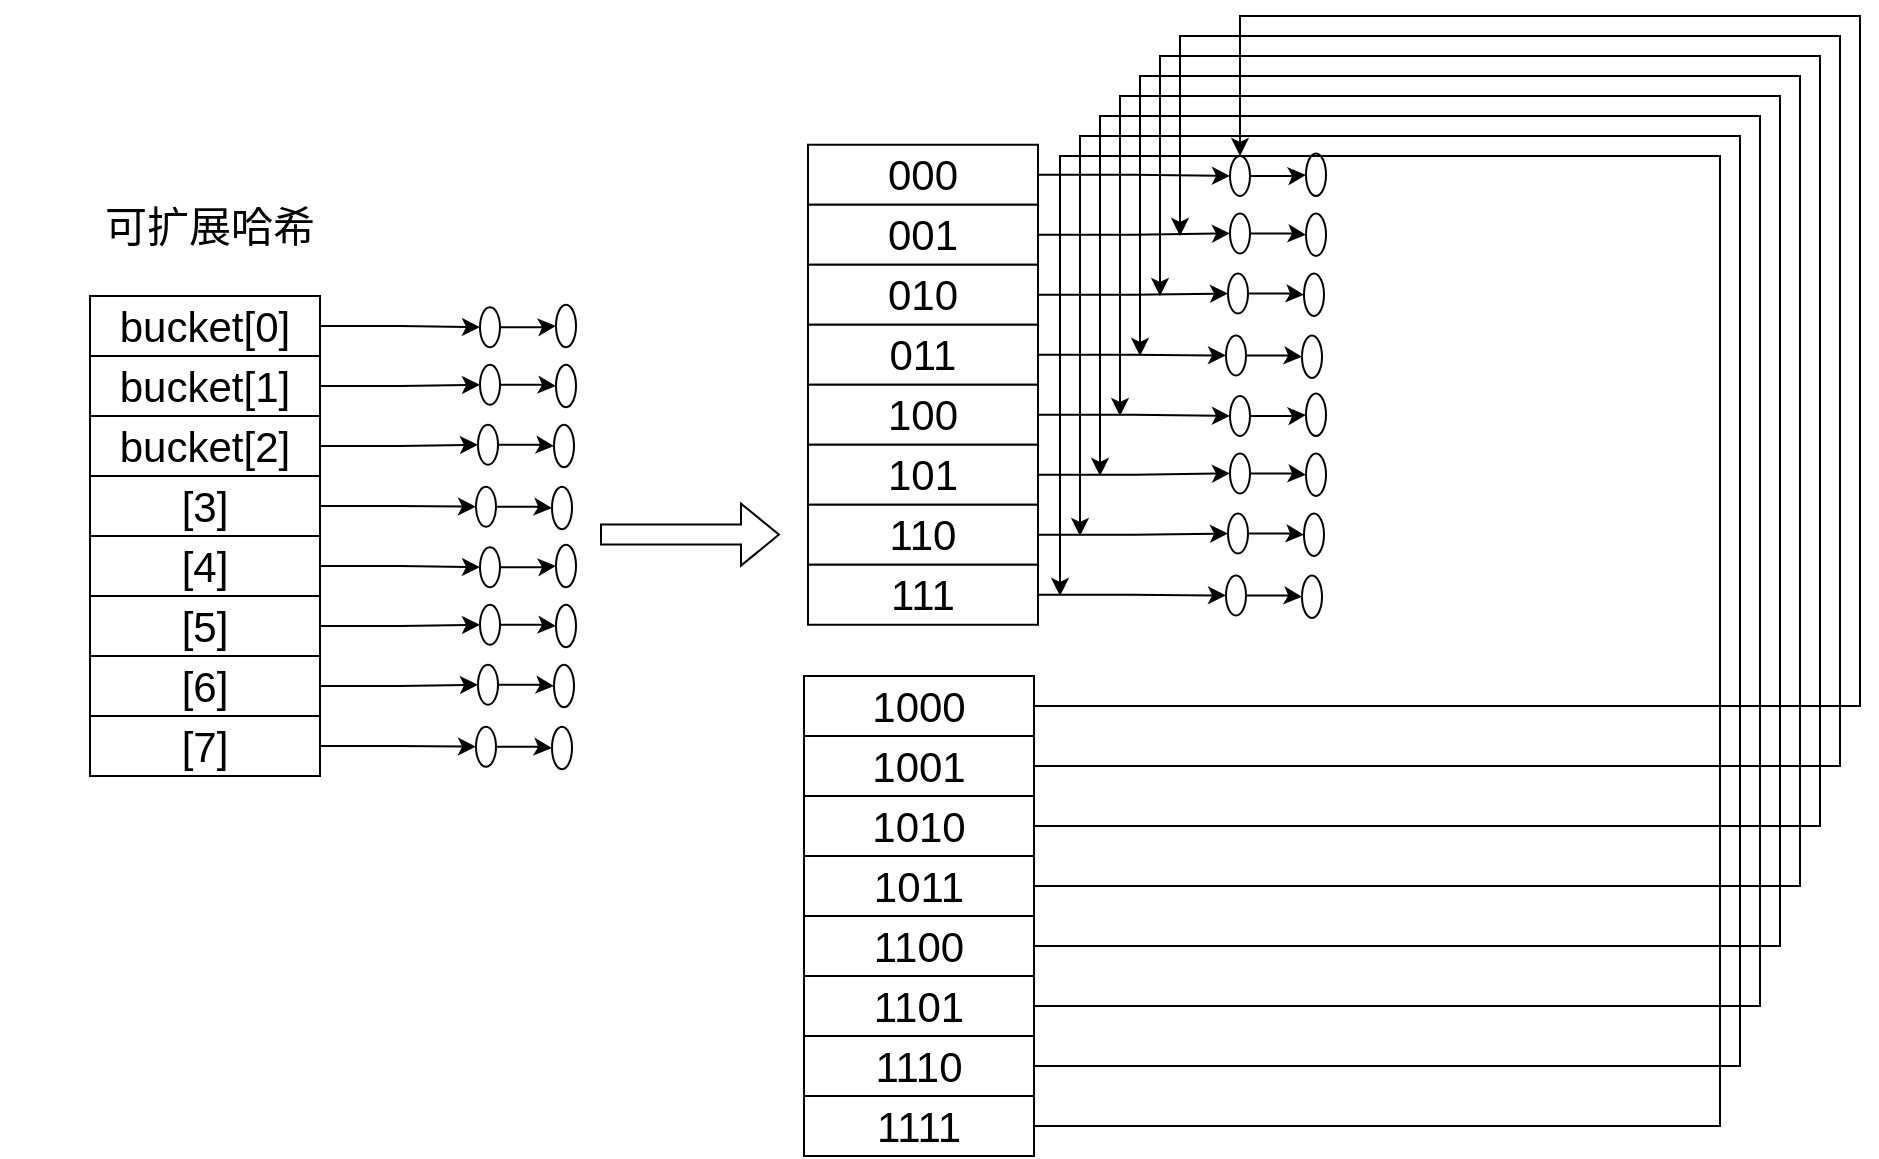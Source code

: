 <mxfile version="20.5.2" type="github">
  <diagram id="kzaMuW4ObIcSFCtCtGG3" name="第 1 页">
    <mxGraphModel dx="1198" dy="702" grid="1" gridSize="10" guides="1" tooltips="1" connect="1" arrows="1" fold="1" page="1" pageScale="1" pageWidth="1654" pageHeight="2336" math="0" shadow="0">
      <root>
        <mxCell id="0" />
        <mxCell id="1" parent="0" />
        <mxCell id="LKOx65WNBInHvOir7Cke-1" value="&lt;font style=&quot;font-size: 21px;&quot;&gt;可扩展哈希&lt;/font&gt;" style="text;html=1;strokeColor=none;fillColor=none;align=center;verticalAlign=middle;whiteSpace=wrap;rounded=0;" vertex="1" parent="1">
          <mxGeometry x="260" y="160" width="210" height="70" as="geometry" />
        </mxCell>
        <mxCell id="LKOx65WNBInHvOir7Cke-11" value="" style="edgeStyle=orthogonalEdgeStyle;rounded=0;orthogonalLoop=1;jettySize=auto;html=1;fontSize=21;" edge="1" parent="1" source="LKOx65WNBInHvOir7Cke-4" target="LKOx65WNBInHvOir7Cke-10">
          <mxGeometry relative="1" as="geometry" />
        </mxCell>
        <mxCell id="LKOx65WNBInHvOir7Cke-4" value="bucket[0]" style="rounded=0;whiteSpace=wrap;html=1;fontSize=21;" vertex="1" parent="1">
          <mxGeometry x="305" y="230" width="115" height="30" as="geometry" />
        </mxCell>
        <mxCell id="LKOx65WNBInHvOir7Cke-25" value="" style="edgeStyle=orthogonalEdgeStyle;rounded=0;orthogonalLoop=1;jettySize=auto;html=1;fontSize=21;" edge="1" parent="1" source="LKOx65WNBInHvOir7Cke-5" target="LKOx65WNBInHvOir7Cke-21">
          <mxGeometry relative="1" as="geometry" />
        </mxCell>
        <mxCell id="LKOx65WNBInHvOir7Cke-5" value="bucket[1]" style="rounded=0;whiteSpace=wrap;html=1;fontSize=21;" vertex="1" parent="1">
          <mxGeometry x="305" y="260" width="115" height="30" as="geometry" />
        </mxCell>
        <mxCell id="LKOx65WNBInHvOir7Cke-38" style="edgeStyle=orthogonalEdgeStyle;rounded=0;orthogonalLoop=1;jettySize=auto;html=1;exitX=1;exitY=0.5;exitDx=0;exitDy=0;entryX=0;entryY=0.5;entryDx=0;entryDy=0;fontSize=21;" edge="1" parent="1" source="LKOx65WNBInHvOir7Cke-6" target="LKOx65WNBInHvOir7Cke-29">
          <mxGeometry relative="1" as="geometry" />
        </mxCell>
        <mxCell id="LKOx65WNBInHvOir7Cke-6" value="bucket[2]" style="rounded=0;whiteSpace=wrap;html=1;fontSize=21;" vertex="1" parent="1">
          <mxGeometry x="305" y="290" width="115" height="30" as="geometry" />
        </mxCell>
        <mxCell id="LKOx65WNBInHvOir7Cke-39" style="edgeStyle=orthogonalEdgeStyle;rounded=0;orthogonalLoop=1;jettySize=auto;html=1;exitX=1;exitY=0.5;exitDx=0;exitDy=0;entryX=0;entryY=0.5;entryDx=0;entryDy=0;fontSize=21;" edge="1" parent="1" source="LKOx65WNBInHvOir7Cke-7" target="LKOx65WNBInHvOir7Cke-32">
          <mxGeometry relative="1" as="geometry" />
        </mxCell>
        <mxCell id="LKOx65WNBInHvOir7Cke-7" value="[3]" style="rounded=0;whiteSpace=wrap;html=1;fontSize=21;" vertex="1" parent="1">
          <mxGeometry x="305" y="320" width="115" height="30" as="geometry" />
        </mxCell>
        <mxCell id="LKOx65WNBInHvOir7Cke-13" value="" style="edgeStyle=orthogonalEdgeStyle;rounded=0;orthogonalLoop=1;jettySize=auto;html=1;fontSize=21;" edge="1" parent="1" source="LKOx65WNBInHvOir7Cke-10" target="LKOx65WNBInHvOir7Cke-12">
          <mxGeometry relative="1" as="geometry" />
        </mxCell>
        <mxCell id="LKOx65WNBInHvOir7Cke-10" value="" style="ellipse;whiteSpace=wrap;html=1;fontSize=21;" vertex="1" parent="1">
          <mxGeometry x="500" y="235.63" width="10" height="20" as="geometry" />
        </mxCell>
        <mxCell id="LKOx65WNBInHvOir7Cke-12" value="" style="ellipse;whiteSpace=wrap;html=1;fontSize=21;" vertex="1" parent="1">
          <mxGeometry x="538" y="234.38" width="10" height="21.25" as="geometry" />
        </mxCell>
        <mxCell id="LKOx65WNBInHvOir7Cke-20" value="" style="edgeStyle=orthogonalEdgeStyle;rounded=0;orthogonalLoop=1;jettySize=auto;html=1;fontSize=21;" edge="1" parent="1" source="LKOx65WNBInHvOir7Cke-21" target="LKOx65WNBInHvOir7Cke-22">
          <mxGeometry relative="1" as="geometry" />
        </mxCell>
        <mxCell id="LKOx65WNBInHvOir7Cke-21" value="" style="ellipse;whiteSpace=wrap;html=1;fontSize=21;" vertex="1" parent="1">
          <mxGeometry x="500" y="264.37" width="10" height="20" as="geometry" />
        </mxCell>
        <mxCell id="LKOx65WNBInHvOir7Cke-22" value="" style="ellipse;whiteSpace=wrap;html=1;fontSize=21;" vertex="1" parent="1">
          <mxGeometry x="538" y="264.37" width="10" height="21.25" as="geometry" />
        </mxCell>
        <mxCell id="LKOx65WNBInHvOir7Cke-28" value="" style="edgeStyle=orthogonalEdgeStyle;rounded=0;orthogonalLoop=1;jettySize=auto;html=1;fontSize=21;" edge="1" parent="1" source="LKOx65WNBInHvOir7Cke-29" target="LKOx65WNBInHvOir7Cke-30">
          <mxGeometry relative="1" as="geometry" />
        </mxCell>
        <mxCell id="LKOx65WNBInHvOir7Cke-29" value="" style="ellipse;whiteSpace=wrap;html=1;fontSize=21;" vertex="1" parent="1">
          <mxGeometry x="499" y="294.37" width="10" height="20" as="geometry" />
        </mxCell>
        <mxCell id="LKOx65WNBInHvOir7Cke-30" value="" style="ellipse;whiteSpace=wrap;html=1;fontSize=21;" vertex="1" parent="1">
          <mxGeometry x="537" y="294.37" width="10" height="21.25" as="geometry" />
        </mxCell>
        <mxCell id="LKOx65WNBInHvOir7Cke-31" value="" style="edgeStyle=orthogonalEdgeStyle;rounded=0;orthogonalLoop=1;jettySize=auto;html=1;fontSize=21;" edge="1" parent="1" source="LKOx65WNBInHvOir7Cke-32" target="LKOx65WNBInHvOir7Cke-33">
          <mxGeometry relative="1" as="geometry" />
        </mxCell>
        <mxCell id="LKOx65WNBInHvOir7Cke-32" value="" style="ellipse;whiteSpace=wrap;html=1;fontSize=21;" vertex="1" parent="1">
          <mxGeometry x="498" y="325.37" width="10" height="20" as="geometry" />
        </mxCell>
        <mxCell id="LKOx65WNBInHvOir7Cke-33" value="" style="ellipse;whiteSpace=wrap;html=1;fontSize=21;" vertex="1" parent="1">
          <mxGeometry x="536" y="325.37" width="10" height="21.25" as="geometry" />
        </mxCell>
        <mxCell id="LKOx65WNBInHvOir7Cke-44" value="" style="edgeStyle=orthogonalEdgeStyle;rounded=0;orthogonalLoop=1;jettySize=auto;html=1;fontSize=21;" edge="1" parent="1" source="LKOx65WNBInHvOir7Cke-45" target="LKOx65WNBInHvOir7Cke-53">
          <mxGeometry relative="1" as="geometry" />
        </mxCell>
        <mxCell id="LKOx65WNBInHvOir7Cke-45" value="[4]" style="rounded=0;whiteSpace=wrap;html=1;fontSize=21;" vertex="1" parent="1">
          <mxGeometry x="305" y="350" width="115" height="30" as="geometry" />
        </mxCell>
        <mxCell id="LKOx65WNBInHvOir7Cke-46" value="" style="edgeStyle=orthogonalEdgeStyle;rounded=0;orthogonalLoop=1;jettySize=auto;html=1;fontSize=21;" edge="1" parent="1" source="LKOx65WNBInHvOir7Cke-47" target="LKOx65WNBInHvOir7Cke-56">
          <mxGeometry relative="1" as="geometry" />
        </mxCell>
        <mxCell id="LKOx65WNBInHvOir7Cke-47" value="[5]" style="rounded=0;whiteSpace=wrap;html=1;fontSize=21;" vertex="1" parent="1">
          <mxGeometry x="305" y="380" width="115" height="30" as="geometry" />
        </mxCell>
        <mxCell id="LKOx65WNBInHvOir7Cke-48" style="edgeStyle=orthogonalEdgeStyle;rounded=0;orthogonalLoop=1;jettySize=auto;html=1;exitX=1;exitY=0.5;exitDx=0;exitDy=0;entryX=0;entryY=0.5;entryDx=0;entryDy=0;fontSize=21;" edge="1" parent="1" source="LKOx65WNBInHvOir7Cke-49" target="LKOx65WNBInHvOir7Cke-59">
          <mxGeometry relative="1" as="geometry" />
        </mxCell>
        <mxCell id="LKOx65WNBInHvOir7Cke-49" value="[6]" style="rounded=0;whiteSpace=wrap;html=1;fontSize=21;" vertex="1" parent="1">
          <mxGeometry x="305" y="410" width="115" height="30" as="geometry" />
        </mxCell>
        <mxCell id="LKOx65WNBInHvOir7Cke-50" style="edgeStyle=orthogonalEdgeStyle;rounded=0;orthogonalLoop=1;jettySize=auto;html=1;exitX=1;exitY=0.5;exitDx=0;exitDy=0;entryX=0;entryY=0.5;entryDx=0;entryDy=0;fontSize=21;" edge="1" parent="1" source="LKOx65WNBInHvOir7Cke-51" target="LKOx65WNBInHvOir7Cke-62">
          <mxGeometry relative="1" as="geometry" />
        </mxCell>
        <mxCell id="LKOx65WNBInHvOir7Cke-51" value="[7]" style="rounded=0;whiteSpace=wrap;html=1;fontSize=21;" vertex="1" parent="1">
          <mxGeometry x="305" y="440" width="115" height="30" as="geometry" />
        </mxCell>
        <mxCell id="LKOx65WNBInHvOir7Cke-52" value="" style="edgeStyle=orthogonalEdgeStyle;rounded=0;orthogonalLoop=1;jettySize=auto;html=1;fontSize=21;" edge="1" parent="1" source="LKOx65WNBInHvOir7Cke-53" target="LKOx65WNBInHvOir7Cke-54">
          <mxGeometry relative="1" as="geometry" />
        </mxCell>
        <mxCell id="LKOx65WNBInHvOir7Cke-53" value="" style="ellipse;whiteSpace=wrap;html=1;fontSize=21;" vertex="1" parent="1">
          <mxGeometry x="500" y="355.63" width="10" height="20" as="geometry" />
        </mxCell>
        <mxCell id="LKOx65WNBInHvOir7Cke-54" value="" style="ellipse;whiteSpace=wrap;html=1;fontSize=21;" vertex="1" parent="1">
          <mxGeometry x="538" y="354.38" width="10" height="21.25" as="geometry" />
        </mxCell>
        <mxCell id="LKOx65WNBInHvOir7Cke-55" value="" style="edgeStyle=orthogonalEdgeStyle;rounded=0;orthogonalLoop=1;jettySize=auto;html=1;fontSize=21;" edge="1" parent="1" source="LKOx65WNBInHvOir7Cke-56" target="LKOx65WNBInHvOir7Cke-57">
          <mxGeometry relative="1" as="geometry" />
        </mxCell>
        <mxCell id="LKOx65WNBInHvOir7Cke-56" value="" style="ellipse;whiteSpace=wrap;html=1;fontSize=21;" vertex="1" parent="1">
          <mxGeometry x="500" y="384.37" width="10" height="20" as="geometry" />
        </mxCell>
        <mxCell id="LKOx65WNBInHvOir7Cke-57" value="" style="ellipse;whiteSpace=wrap;html=1;fontSize=21;" vertex="1" parent="1">
          <mxGeometry x="538" y="384.37" width="10" height="21.25" as="geometry" />
        </mxCell>
        <mxCell id="LKOx65WNBInHvOir7Cke-58" value="" style="edgeStyle=orthogonalEdgeStyle;rounded=0;orthogonalLoop=1;jettySize=auto;html=1;fontSize=21;" edge="1" parent="1" source="LKOx65WNBInHvOir7Cke-59" target="LKOx65WNBInHvOir7Cke-60">
          <mxGeometry relative="1" as="geometry" />
        </mxCell>
        <mxCell id="LKOx65WNBInHvOir7Cke-59" value="" style="ellipse;whiteSpace=wrap;html=1;fontSize=21;" vertex="1" parent="1">
          <mxGeometry x="499" y="414.37" width="10" height="20" as="geometry" />
        </mxCell>
        <mxCell id="LKOx65WNBInHvOir7Cke-60" value="" style="ellipse;whiteSpace=wrap;html=1;fontSize=21;" vertex="1" parent="1">
          <mxGeometry x="537" y="414.37" width="10" height="21.25" as="geometry" />
        </mxCell>
        <mxCell id="LKOx65WNBInHvOir7Cke-61" value="" style="edgeStyle=orthogonalEdgeStyle;rounded=0;orthogonalLoop=1;jettySize=auto;html=1;fontSize=21;" edge="1" parent="1" source="LKOx65WNBInHvOir7Cke-62" target="LKOx65WNBInHvOir7Cke-63">
          <mxGeometry relative="1" as="geometry" />
        </mxCell>
        <mxCell id="LKOx65WNBInHvOir7Cke-62" value="" style="ellipse;whiteSpace=wrap;html=1;fontSize=21;" vertex="1" parent="1">
          <mxGeometry x="498" y="445.37" width="10" height="20" as="geometry" />
        </mxCell>
        <mxCell id="LKOx65WNBInHvOir7Cke-63" value="" style="ellipse;whiteSpace=wrap;html=1;fontSize=21;" vertex="1" parent="1">
          <mxGeometry x="536" y="445.37" width="10" height="21.25" as="geometry" />
        </mxCell>
        <mxCell id="LKOx65WNBInHvOir7Cke-64" value="" style="shape=flexArrow;endArrow=classic;html=1;rounded=0;fontSize=21;" edge="1" parent="1">
          <mxGeometry width="50" height="50" relative="1" as="geometry">
            <mxPoint x="560" y="349.31" as="sourcePoint" />
            <mxPoint x="650" y="349.31" as="targetPoint" />
          </mxGeometry>
        </mxCell>
        <mxCell id="LKOx65WNBInHvOir7Cke-65" value="" style="edgeStyle=orthogonalEdgeStyle;rounded=0;orthogonalLoop=1;jettySize=auto;html=1;fontSize=21;" edge="1" parent="1" source="LKOx65WNBInHvOir7Cke-66" target="LKOx65WNBInHvOir7Cke-74">
          <mxGeometry relative="1" as="geometry" />
        </mxCell>
        <mxCell id="LKOx65WNBInHvOir7Cke-66" value="000" style="rounded=0;whiteSpace=wrap;html=1;fontSize=21;" vertex="1" parent="1">
          <mxGeometry x="664" y="154.37" width="115" height="30" as="geometry" />
        </mxCell>
        <mxCell id="LKOx65WNBInHvOir7Cke-67" value="" style="edgeStyle=orthogonalEdgeStyle;rounded=0;orthogonalLoop=1;jettySize=auto;html=1;fontSize=21;" edge="1" parent="1" source="LKOx65WNBInHvOir7Cke-68" target="LKOx65WNBInHvOir7Cke-77">
          <mxGeometry relative="1" as="geometry" />
        </mxCell>
        <mxCell id="LKOx65WNBInHvOir7Cke-68" value="001" style="rounded=0;whiteSpace=wrap;html=1;fontSize=21;" vertex="1" parent="1">
          <mxGeometry x="664" y="184.37" width="115" height="30" as="geometry" />
        </mxCell>
        <mxCell id="LKOx65WNBInHvOir7Cke-69" style="edgeStyle=orthogonalEdgeStyle;rounded=0;orthogonalLoop=1;jettySize=auto;html=1;exitX=1;exitY=0.5;exitDx=0;exitDy=0;entryX=0;entryY=0.5;entryDx=0;entryDy=0;fontSize=21;" edge="1" parent="1" source="LKOx65WNBInHvOir7Cke-70" target="LKOx65WNBInHvOir7Cke-80">
          <mxGeometry relative="1" as="geometry" />
        </mxCell>
        <mxCell id="LKOx65WNBInHvOir7Cke-70" value="010" style="rounded=0;whiteSpace=wrap;html=1;fontSize=21;" vertex="1" parent="1">
          <mxGeometry x="664" y="214.37" width="115" height="30" as="geometry" />
        </mxCell>
        <mxCell id="LKOx65WNBInHvOir7Cke-71" style="edgeStyle=orthogonalEdgeStyle;rounded=0;orthogonalLoop=1;jettySize=auto;html=1;exitX=1;exitY=0.5;exitDx=0;exitDy=0;entryX=0;entryY=0.5;entryDx=0;entryDy=0;fontSize=21;" edge="1" parent="1" source="LKOx65WNBInHvOir7Cke-72" target="LKOx65WNBInHvOir7Cke-83">
          <mxGeometry relative="1" as="geometry" />
        </mxCell>
        <mxCell id="LKOx65WNBInHvOir7Cke-72" value="011" style="rounded=0;whiteSpace=wrap;html=1;fontSize=21;" vertex="1" parent="1">
          <mxGeometry x="664" y="244.37" width="115" height="30" as="geometry" />
        </mxCell>
        <mxCell id="LKOx65WNBInHvOir7Cke-73" value="" style="edgeStyle=orthogonalEdgeStyle;rounded=0;orthogonalLoop=1;jettySize=auto;html=1;fontSize=21;" edge="1" parent="1" source="LKOx65WNBInHvOir7Cke-74" target="LKOx65WNBInHvOir7Cke-75">
          <mxGeometry relative="1" as="geometry" />
        </mxCell>
        <mxCell id="LKOx65WNBInHvOir7Cke-74" value="" style="ellipse;whiteSpace=wrap;html=1;fontSize=21;" vertex="1" parent="1">
          <mxGeometry x="875" y="160" width="10" height="20" as="geometry" />
        </mxCell>
        <mxCell id="LKOx65WNBInHvOir7Cke-75" value="" style="ellipse;whiteSpace=wrap;html=1;fontSize=21;" vertex="1" parent="1">
          <mxGeometry x="913" y="158.75" width="10" height="21.25" as="geometry" />
        </mxCell>
        <mxCell id="LKOx65WNBInHvOir7Cke-76" value="" style="edgeStyle=orthogonalEdgeStyle;rounded=0;orthogonalLoop=1;jettySize=auto;html=1;fontSize=21;" edge="1" parent="1" source="LKOx65WNBInHvOir7Cke-77" target="LKOx65WNBInHvOir7Cke-78">
          <mxGeometry relative="1" as="geometry" />
        </mxCell>
        <mxCell id="LKOx65WNBInHvOir7Cke-77" value="" style="ellipse;whiteSpace=wrap;html=1;fontSize=21;" vertex="1" parent="1">
          <mxGeometry x="875" y="188.74" width="10" height="20" as="geometry" />
        </mxCell>
        <mxCell id="LKOx65WNBInHvOir7Cke-78" value="" style="ellipse;whiteSpace=wrap;html=1;fontSize=21;" vertex="1" parent="1">
          <mxGeometry x="913" y="188.74" width="10" height="21.25" as="geometry" />
        </mxCell>
        <mxCell id="LKOx65WNBInHvOir7Cke-79" value="" style="edgeStyle=orthogonalEdgeStyle;rounded=0;orthogonalLoop=1;jettySize=auto;html=1;fontSize=21;" edge="1" parent="1" source="LKOx65WNBInHvOir7Cke-80" target="LKOx65WNBInHvOir7Cke-81">
          <mxGeometry relative="1" as="geometry" />
        </mxCell>
        <mxCell id="LKOx65WNBInHvOir7Cke-80" value="" style="ellipse;whiteSpace=wrap;html=1;fontSize=21;" vertex="1" parent="1">
          <mxGeometry x="874" y="218.74" width="10" height="20" as="geometry" />
        </mxCell>
        <mxCell id="LKOx65WNBInHvOir7Cke-81" value="" style="ellipse;whiteSpace=wrap;html=1;fontSize=21;" vertex="1" parent="1">
          <mxGeometry x="912" y="218.74" width="10" height="21.25" as="geometry" />
        </mxCell>
        <mxCell id="LKOx65WNBInHvOir7Cke-82" value="" style="edgeStyle=orthogonalEdgeStyle;rounded=0;orthogonalLoop=1;jettySize=auto;html=1;fontSize=21;" edge="1" parent="1" source="LKOx65WNBInHvOir7Cke-83" target="LKOx65WNBInHvOir7Cke-84">
          <mxGeometry relative="1" as="geometry" />
        </mxCell>
        <mxCell id="LKOx65WNBInHvOir7Cke-83" value="" style="ellipse;whiteSpace=wrap;html=1;fontSize=21;" vertex="1" parent="1">
          <mxGeometry x="873" y="249.74" width="10" height="20" as="geometry" />
        </mxCell>
        <mxCell id="LKOx65WNBInHvOir7Cke-84" value="" style="ellipse;whiteSpace=wrap;html=1;fontSize=21;" vertex="1" parent="1">
          <mxGeometry x="911" y="249.74" width="10" height="21.25" as="geometry" />
        </mxCell>
        <mxCell id="LKOx65WNBInHvOir7Cke-85" value="" style="edgeStyle=orthogonalEdgeStyle;rounded=0;orthogonalLoop=1;jettySize=auto;html=1;fontSize=21;" edge="1" parent="1" source="LKOx65WNBInHvOir7Cke-86" target="LKOx65WNBInHvOir7Cke-94">
          <mxGeometry relative="1" as="geometry" />
        </mxCell>
        <mxCell id="LKOx65WNBInHvOir7Cke-86" value="100" style="rounded=0;whiteSpace=wrap;html=1;fontSize=21;" vertex="1" parent="1">
          <mxGeometry x="664" y="274.37" width="115" height="30" as="geometry" />
        </mxCell>
        <mxCell id="LKOx65WNBInHvOir7Cke-87" value="" style="edgeStyle=orthogonalEdgeStyle;rounded=0;orthogonalLoop=1;jettySize=auto;html=1;fontSize=21;" edge="1" parent="1" source="LKOx65WNBInHvOir7Cke-88" target="LKOx65WNBInHvOir7Cke-97">
          <mxGeometry relative="1" as="geometry" />
        </mxCell>
        <mxCell id="LKOx65WNBInHvOir7Cke-88" value="101" style="rounded=0;whiteSpace=wrap;html=1;fontSize=21;" vertex="1" parent="1">
          <mxGeometry x="664" y="304.37" width="115" height="30" as="geometry" />
        </mxCell>
        <mxCell id="LKOx65WNBInHvOir7Cke-89" style="edgeStyle=orthogonalEdgeStyle;rounded=0;orthogonalLoop=1;jettySize=auto;html=1;exitX=1;exitY=0.5;exitDx=0;exitDy=0;entryX=0;entryY=0.5;entryDx=0;entryDy=0;fontSize=21;" edge="1" parent="1" source="LKOx65WNBInHvOir7Cke-90" target="LKOx65WNBInHvOir7Cke-100">
          <mxGeometry relative="1" as="geometry" />
        </mxCell>
        <mxCell id="LKOx65WNBInHvOir7Cke-90" value="110" style="rounded=0;whiteSpace=wrap;html=1;fontSize=21;" vertex="1" parent="1">
          <mxGeometry x="664" y="334.37" width="115" height="30" as="geometry" />
        </mxCell>
        <mxCell id="LKOx65WNBInHvOir7Cke-91" style="edgeStyle=orthogonalEdgeStyle;rounded=0;orthogonalLoop=1;jettySize=auto;html=1;exitX=1;exitY=0.5;exitDx=0;exitDy=0;entryX=0;entryY=0.5;entryDx=0;entryDy=0;fontSize=21;" edge="1" parent="1" source="LKOx65WNBInHvOir7Cke-92" target="LKOx65WNBInHvOir7Cke-103">
          <mxGeometry relative="1" as="geometry" />
        </mxCell>
        <mxCell id="LKOx65WNBInHvOir7Cke-92" value="111" style="rounded=0;whiteSpace=wrap;html=1;fontSize=21;" vertex="1" parent="1">
          <mxGeometry x="664" y="364.37" width="115" height="30" as="geometry" />
        </mxCell>
        <mxCell id="LKOx65WNBInHvOir7Cke-93" value="" style="edgeStyle=orthogonalEdgeStyle;rounded=0;orthogonalLoop=1;jettySize=auto;html=1;fontSize=21;" edge="1" parent="1" source="LKOx65WNBInHvOir7Cke-94" target="LKOx65WNBInHvOir7Cke-95">
          <mxGeometry relative="1" as="geometry" />
        </mxCell>
        <mxCell id="LKOx65WNBInHvOir7Cke-94" value="" style="ellipse;whiteSpace=wrap;html=1;fontSize=21;" vertex="1" parent="1">
          <mxGeometry x="875" y="280" width="10" height="20" as="geometry" />
        </mxCell>
        <mxCell id="LKOx65WNBInHvOir7Cke-95" value="" style="ellipse;whiteSpace=wrap;html=1;fontSize=21;" vertex="1" parent="1">
          <mxGeometry x="913" y="278.75" width="10" height="21.25" as="geometry" />
        </mxCell>
        <mxCell id="LKOx65WNBInHvOir7Cke-96" value="" style="edgeStyle=orthogonalEdgeStyle;rounded=0;orthogonalLoop=1;jettySize=auto;html=1;fontSize=21;" edge="1" parent="1" source="LKOx65WNBInHvOir7Cke-97" target="LKOx65WNBInHvOir7Cke-98">
          <mxGeometry relative="1" as="geometry" />
        </mxCell>
        <mxCell id="LKOx65WNBInHvOir7Cke-97" value="" style="ellipse;whiteSpace=wrap;html=1;fontSize=21;" vertex="1" parent="1">
          <mxGeometry x="875" y="308.74" width="10" height="20" as="geometry" />
        </mxCell>
        <mxCell id="LKOx65WNBInHvOir7Cke-98" value="" style="ellipse;whiteSpace=wrap;html=1;fontSize=21;" vertex="1" parent="1">
          <mxGeometry x="913" y="308.74" width="10" height="21.25" as="geometry" />
        </mxCell>
        <mxCell id="LKOx65WNBInHvOir7Cke-99" value="" style="edgeStyle=orthogonalEdgeStyle;rounded=0;orthogonalLoop=1;jettySize=auto;html=1;fontSize=21;" edge="1" parent="1" source="LKOx65WNBInHvOir7Cke-100" target="LKOx65WNBInHvOir7Cke-101">
          <mxGeometry relative="1" as="geometry" />
        </mxCell>
        <mxCell id="LKOx65WNBInHvOir7Cke-100" value="" style="ellipse;whiteSpace=wrap;html=1;fontSize=21;" vertex="1" parent="1">
          <mxGeometry x="874" y="338.74" width="10" height="20" as="geometry" />
        </mxCell>
        <mxCell id="LKOx65WNBInHvOir7Cke-101" value="" style="ellipse;whiteSpace=wrap;html=1;fontSize=21;" vertex="1" parent="1">
          <mxGeometry x="912" y="338.74" width="10" height="21.25" as="geometry" />
        </mxCell>
        <mxCell id="LKOx65WNBInHvOir7Cke-102" value="" style="edgeStyle=orthogonalEdgeStyle;rounded=0;orthogonalLoop=1;jettySize=auto;html=1;fontSize=21;" edge="1" parent="1" source="LKOx65WNBInHvOir7Cke-103" target="LKOx65WNBInHvOir7Cke-104">
          <mxGeometry relative="1" as="geometry" />
        </mxCell>
        <mxCell id="LKOx65WNBInHvOir7Cke-103" value="" style="ellipse;whiteSpace=wrap;html=1;fontSize=21;" vertex="1" parent="1">
          <mxGeometry x="873" y="369.74" width="10" height="20" as="geometry" />
        </mxCell>
        <mxCell id="LKOx65WNBInHvOir7Cke-104" value="" style="ellipse;whiteSpace=wrap;html=1;fontSize=21;" vertex="1" parent="1">
          <mxGeometry x="911" y="369.74" width="10" height="21.25" as="geometry" />
        </mxCell>
        <mxCell id="LKOx65WNBInHvOir7Cke-105" value="" style="edgeStyle=orthogonalEdgeStyle;rounded=0;orthogonalLoop=1;jettySize=auto;html=1;fontSize=21;entryX=0.5;entryY=0;entryDx=0;entryDy=0;" edge="1" parent="1" source="LKOx65WNBInHvOir7Cke-106" target="LKOx65WNBInHvOir7Cke-74">
          <mxGeometry relative="1" as="geometry">
            <mxPoint x="1140" y="60" as="targetPoint" />
            <Array as="points">
              <mxPoint x="1190" y="435" />
              <mxPoint x="1190" y="90" />
              <mxPoint x="880" y="90" />
            </Array>
          </mxGeometry>
        </mxCell>
        <mxCell id="LKOx65WNBInHvOir7Cke-106" value="1000" style="rounded=0;whiteSpace=wrap;html=1;fontSize=21;" vertex="1" parent="1">
          <mxGeometry x="662" y="420" width="115" height="30" as="geometry" />
        </mxCell>
        <mxCell id="LKOx65WNBInHvOir7Cke-107" value="" style="edgeStyle=orthogonalEdgeStyle;rounded=0;orthogonalLoop=1;jettySize=auto;html=1;fontSize=21;" edge="1" parent="1" source="LKOx65WNBInHvOir7Cke-108">
          <mxGeometry relative="1" as="geometry">
            <mxPoint x="850" y="200" as="targetPoint" />
            <Array as="points">
              <mxPoint x="1180" y="465" />
              <mxPoint x="1180" y="100" />
            </Array>
          </mxGeometry>
        </mxCell>
        <mxCell id="LKOx65WNBInHvOir7Cke-108" value="1001" style="rounded=0;whiteSpace=wrap;html=1;fontSize=21;" vertex="1" parent="1">
          <mxGeometry x="662" y="450" width="115" height="30" as="geometry" />
        </mxCell>
        <mxCell id="LKOx65WNBInHvOir7Cke-109" style="edgeStyle=orthogonalEdgeStyle;rounded=0;orthogonalLoop=1;jettySize=auto;html=1;exitX=1;exitY=0.5;exitDx=0;exitDy=0;fontSize=21;" edge="1" parent="1" source="LKOx65WNBInHvOir7Cke-110">
          <mxGeometry relative="1" as="geometry">
            <mxPoint x="840" y="230" as="targetPoint" />
            <Array as="points">
              <mxPoint x="1170" y="495" />
              <mxPoint x="1170" y="110" />
            </Array>
          </mxGeometry>
        </mxCell>
        <mxCell id="LKOx65WNBInHvOir7Cke-110" value="1010" style="rounded=0;whiteSpace=wrap;html=1;fontSize=21;" vertex="1" parent="1">
          <mxGeometry x="662" y="480" width="115" height="30" as="geometry" />
        </mxCell>
        <mxCell id="LKOx65WNBInHvOir7Cke-111" style="edgeStyle=orthogonalEdgeStyle;rounded=0;orthogonalLoop=1;jettySize=auto;html=1;exitX=1;exitY=0.5;exitDx=0;exitDy=0;fontSize=21;" edge="1" parent="1" source="LKOx65WNBInHvOir7Cke-112">
          <mxGeometry relative="1" as="geometry">
            <mxPoint x="830" y="260" as="targetPoint" />
            <Array as="points">
              <mxPoint x="1160" y="525" />
              <mxPoint x="1160" y="120" />
            </Array>
          </mxGeometry>
        </mxCell>
        <mxCell id="LKOx65WNBInHvOir7Cke-112" value="1011" style="rounded=0;whiteSpace=wrap;html=1;fontSize=21;" vertex="1" parent="1">
          <mxGeometry x="662" y="510" width="115" height="30" as="geometry" />
        </mxCell>
        <mxCell id="LKOx65WNBInHvOir7Cke-125" value="" style="edgeStyle=orthogonalEdgeStyle;rounded=0;orthogonalLoop=1;jettySize=auto;html=1;fontSize=21;" edge="1" parent="1" source="LKOx65WNBInHvOir7Cke-126">
          <mxGeometry relative="1" as="geometry">
            <mxPoint x="820" y="290" as="targetPoint" />
            <Array as="points">
              <mxPoint x="1150" y="555" />
              <mxPoint x="1150" y="130" />
            </Array>
          </mxGeometry>
        </mxCell>
        <mxCell id="LKOx65WNBInHvOir7Cke-126" value="1100" style="rounded=0;whiteSpace=wrap;html=1;fontSize=21;" vertex="1" parent="1">
          <mxGeometry x="662" y="540" width="115" height="30" as="geometry" />
        </mxCell>
        <mxCell id="LKOx65WNBInHvOir7Cke-127" value="" style="edgeStyle=orthogonalEdgeStyle;rounded=0;orthogonalLoop=1;jettySize=auto;html=1;fontSize=21;" edge="1" parent="1" source="LKOx65WNBInHvOir7Cke-128">
          <mxGeometry relative="1" as="geometry">
            <mxPoint x="810" y="320" as="targetPoint" />
            <Array as="points">
              <mxPoint x="1140" y="585" />
              <mxPoint x="1140" y="140" />
            </Array>
          </mxGeometry>
        </mxCell>
        <mxCell id="LKOx65WNBInHvOir7Cke-128" value="1101" style="rounded=0;whiteSpace=wrap;html=1;fontSize=21;" vertex="1" parent="1">
          <mxGeometry x="662" y="570" width="115" height="30" as="geometry" />
        </mxCell>
        <mxCell id="LKOx65WNBInHvOir7Cke-129" style="edgeStyle=orthogonalEdgeStyle;rounded=0;orthogonalLoop=1;jettySize=auto;html=1;exitX=1;exitY=0.5;exitDx=0;exitDy=0;fontSize=21;" edge="1" parent="1" source="LKOx65WNBInHvOir7Cke-130">
          <mxGeometry relative="1" as="geometry">
            <mxPoint x="800" y="350" as="targetPoint" />
            <Array as="points">
              <mxPoint x="1130" y="615" />
              <mxPoint x="1130" y="150" />
            </Array>
          </mxGeometry>
        </mxCell>
        <mxCell id="LKOx65WNBInHvOir7Cke-130" value="1110" style="rounded=0;whiteSpace=wrap;html=1;fontSize=21;" vertex="1" parent="1">
          <mxGeometry x="662" y="600" width="115" height="30" as="geometry" />
        </mxCell>
        <mxCell id="LKOx65WNBInHvOir7Cke-131" style="edgeStyle=orthogonalEdgeStyle;rounded=0;orthogonalLoop=1;jettySize=auto;html=1;exitX=1;exitY=0.5;exitDx=0;exitDy=0;fontSize=21;" edge="1" parent="1" source="LKOx65WNBInHvOir7Cke-132">
          <mxGeometry relative="1" as="geometry">
            <mxPoint x="790" y="380" as="targetPoint" />
            <Array as="points">
              <mxPoint x="1120" y="645" />
              <mxPoint x="1120" y="160" />
            </Array>
          </mxGeometry>
        </mxCell>
        <mxCell id="LKOx65WNBInHvOir7Cke-132" value="1111" style="rounded=0;whiteSpace=wrap;html=1;fontSize=21;" vertex="1" parent="1">
          <mxGeometry x="662" y="630" width="115" height="30" as="geometry" />
        </mxCell>
      </root>
    </mxGraphModel>
  </diagram>
</mxfile>

